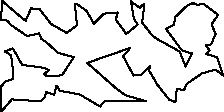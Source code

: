 unitsize(0.001cm);
// 22692.2
draw((1357,1905)--(1533,1780));
draw((1533,1780)--(1660,1556));
draw((1660,1556)--(1838,1732));
draw((1838,1732)--(2082,1753));
draw((2082,1753)--(2048,1628));
draw((2048,1628)--(2232,1374));
draw((2232,1374)--(2433,1538));
draw((2433,1538)--(2365,1649));
draw((2365,1649)--(2318,1925));
draw((2318,1925)--(2312,1949));
draw((2312,1949)--(2469,1838));
draw((2469,1838)--(2552,1909));
draw((2552,1909)--(2513,1572));
draw((2513,1572)--(2687,1353));
draw((2687,1353)--(2773,1286));
draw((2773,1286)--(3174,1064));
draw((3174,1064)--(3278,799));
draw((3278,799)--(3394,1028));
draw((3394,1028)--(3213,1085));
draw((3213,1085)--(2933,1459));
draw((2933,1459)--(3078,1541));
draw((3078,1541)--(3092,1668));
draw((3092,1668)--(3314,1881));
draw((3314,1881)--(3409,1917));
draw((3409,1917)--(3499,1885));
draw((3499,1885)--(3586,1909));
draw((3586,1909)--(3853,1712));
draw((3853,1712)--(3736,1542));
draw((3736,1542)--(3808,1375));
draw((3808,1375)--(3729,1188));
draw((3729,1188)--(3635,1174));
draw((3635,1174)--(3704,1082));
draw((3704,1082)--(3646,1018));
draw((3646,1018)--(3835,963));
draw((3835,963)--(3939,640));
draw((3939,640)--(3806,746));
draw((3806,746)--(3564,676));
draw((3564,676)--(3297,491));
draw((3297,491)--(3249,378));
draw((3249,378)--(3124,408));
draw((3124,408)--(3099,173));
draw((3099,173)--(2990,214));
draw((2990,214)--(2781,478));
draw((2781,478)--(2636,727));
draw((2636,727)--(2650,802));
draw((2650,802)--(2499,658));
draw((2499,658)--(2361,640));
draw((2361,640)--(2178,978));
draw((2178,978)--(2302,1127));
draw((2302,1127)--(1544,863));
draw((1544,863)--(2049,417));
draw((2049,417)--(2221,291));
draw((2221,291)--(2576,189));
draw((2576,189)--(1868,197));
draw((1868,197)--(1774,107));
draw((1774,107)--(1779,90));
draw((1779,90)--(1410,307));
draw((1410,307)--(1058,372));
draw((1058,372)--(1031,428));
draw((1031,428)--(1000,457));
draw((1000,457)--(960,303));
draw((960,303)--(913,317));
draw((913,317)--(812,351));
draw((812,351)--(805,272));
draw((805,272)--(721,186));
draw((721,186)--(213,220));
draw((213,220)--(29,6));
draw((29,6)--(14,454));
draw((14,454)--(40,462));
draw((40,462)--(99,536));
draw((99,536)--(242,584));
draw((242,584)--(219,898));
draw((219,898)--(192,1004));
draw((192,1004)--(86,1065));
draw((86,1065)--(234,1118));
draw((234,1118)--(396,828));
draw((396,828)--(779,777));
draw((779,777)--(868,731));
draw((868,731)--(781,671));
draw((781,671)--(834,629));
draw((834,629)--(1097,643));
draw((1097,643)--(1307,964));
draw((1307,964)--(1027,1041));
draw((1027,1041)--(826,1226));
draw((826,1226)--(737,1285));
draw((737,1285)--(693,1383));
draw((693,1383)--(482,1337));
draw((482,1337)--(185,1542));
draw((185,1542)--(138,1610));
draw((138,1610)--(22,1617));
draw((22,1617)--(43,1957));
draw((43,1957)--(323,1714));
draw((323,1714)--(457,1607));
draw((457,1607)--(554,1825));
draw((554,1825)--(705,1812));
draw((705,1812)--(901,1552));
draw((901,1552)--(1183,1391));
draw((1183,1391)--(1362,1526));
draw((1362,1526)--(1327,1893));
draw((1327,1893)--(1357,1905));
